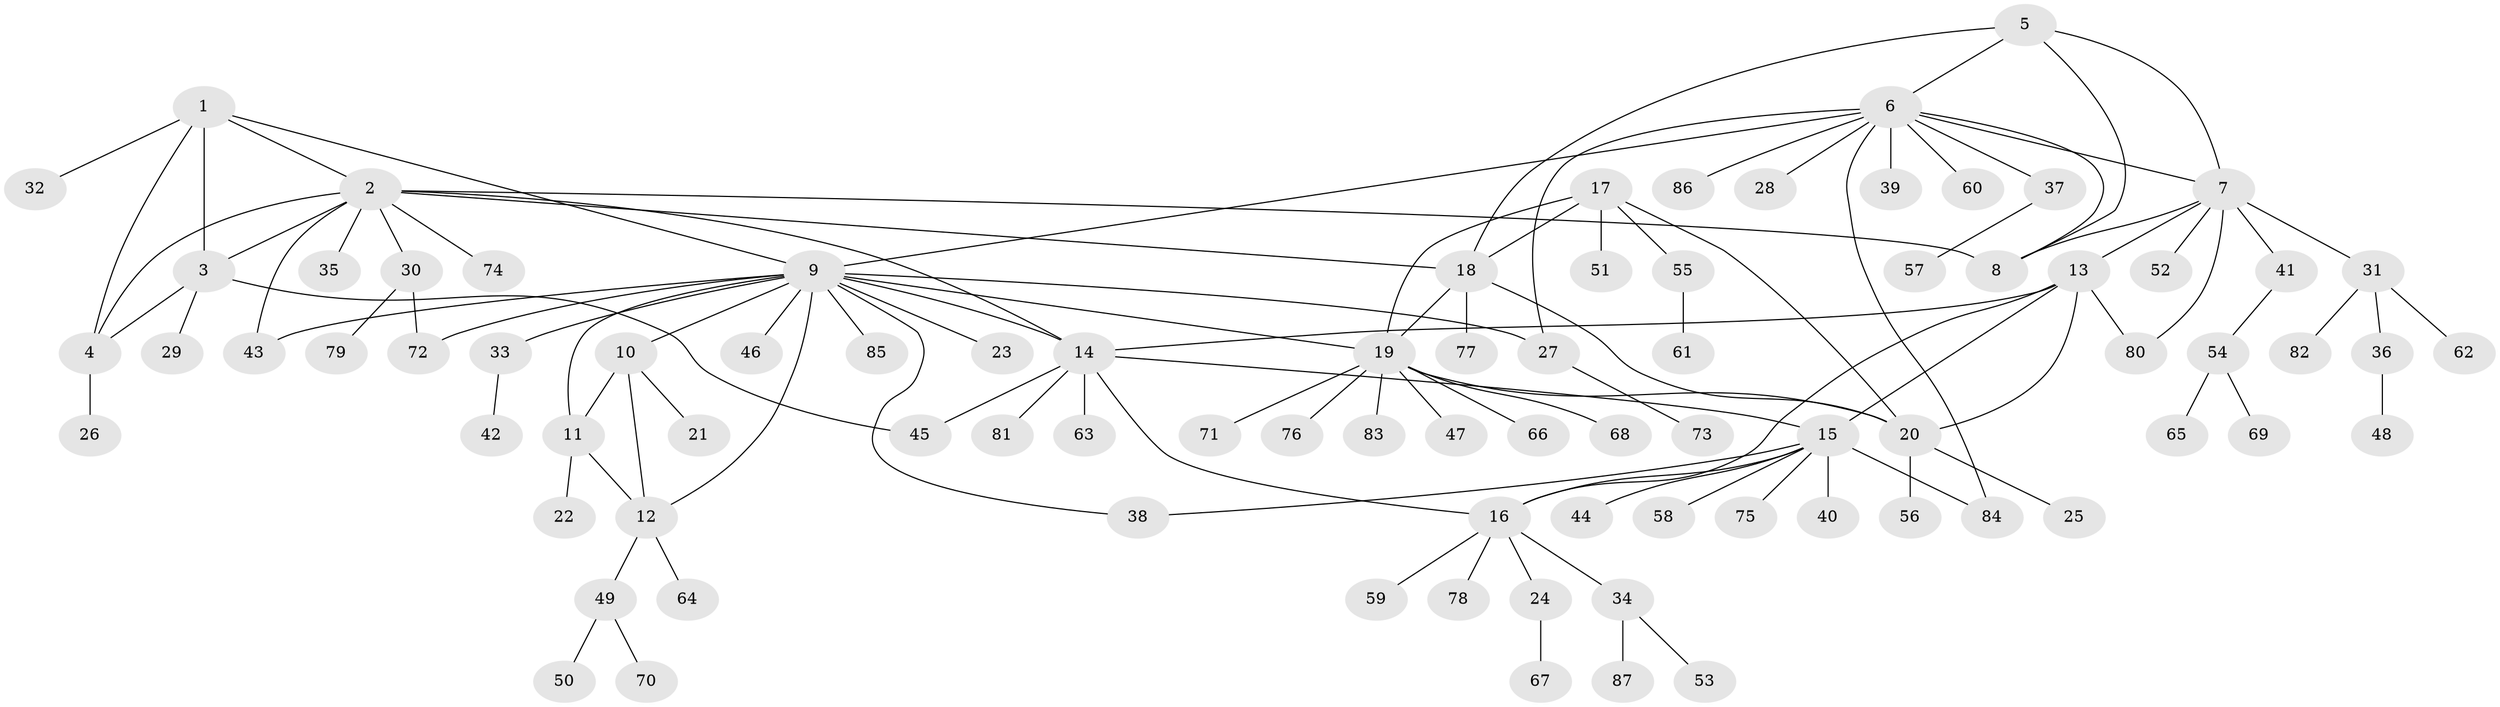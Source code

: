 // Generated by graph-tools (version 1.1) at 2025/37/03/09/25 02:37:16]
// undirected, 87 vertices, 114 edges
graph export_dot {
graph [start="1"]
  node [color=gray90,style=filled];
  1;
  2;
  3;
  4;
  5;
  6;
  7;
  8;
  9;
  10;
  11;
  12;
  13;
  14;
  15;
  16;
  17;
  18;
  19;
  20;
  21;
  22;
  23;
  24;
  25;
  26;
  27;
  28;
  29;
  30;
  31;
  32;
  33;
  34;
  35;
  36;
  37;
  38;
  39;
  40;
  41;
  42;
  43;
  44;
  45;
  46;
  47;
  48;
  49;
  50;
  51;
  52;
  53;
  54;
  55;
  56;
  57;
  58;
  59;
  60;
  61;
  62;
  63;
  64;
  65;
  66;
  67;
  68;
  69;
  70;
  71;
  72;
  73;
  74;
  75;
  76;
  77;
  78;
  79;
  80;
  81;
  82;
  83;
  84;
  85;
  86;
  87;
  1 -- 2;
  1 -- 3;
  1 -- 4;
  1 -- 9;
  1 -- 32;
  2 -- 3;
  2 -- 4;
  2 -- 8;
  2 -- 14;
  2 -- 18;
  2 -- 30;
  2 -- 35;
  2 -- 43;
  2 -- 74;
  3 -- 4;
  3 -- 29;
  3 -- 45;
  4 -- 26;
  5 -- 6;
  5 -- 7;
  5 -- 8;
  5 -- 18;
  6 -- 7;
  6 -- 8;
  6 -- 9;
  6 -- 27;
  6 -- 28;
  6 -- 37;
  6 -- 39;
  6 -- 60;
  6 -- 84;
  6 -- 86;
  7 -- 8;
  7 -- 13;
  7 -- 31;
  7 -- 41;
  7 -- 52;
  7 -- 80;
  9 -- 10;
  9 -- 11;
  9 -- 12;
  9 -- 14;
  9 -- 19;
  9 -- 23;
  9 -- 27;
  9 -- 33;
  9 -- 38;
  9 -- 43;
  9 -- 46;
  9 -- 72;
  9 -- 85;
  10 -- 11;
  10 -- 12;
  10 -- 21;
  11 -- 12;
  11 -- 22;
  12 -- 49;
  12 -- 64;
  13 -- 14;
  13 -- 15;
  13 -- 16;
  13 -- 20;
  13 -- 80;
  14 -- 15;
  14 -- 16;
  14 -- 45;
  14 -- 63;
  14 -- 81;
  15 -- 16;
  15 -- 38;
  15 -- 40;
  15 -- 44;
  15 -- 58;
  15 -- 75;
  15 -- 84;
  16 -- 24;
  16 -- 34;
  16 -- 59;
  16 -- 78;
  17 -- 18;
  17 -- 19;
  17 -- 20;
  17 -- 51;
  17 -- 55;
  18 -- 19;
  18 -- 20;
  18 -- 77;
  19 -- 20;
  19 -- 47;
  19 -- 66;
  19 -- 68;
  19 -- 71;
  19 -- 76;
  19 -- 83;
  20 -- 25;
  20 -- 56;
  24 -- 67;
  27 -- 73;
  30 -- 72;
  30 -- 79;
  31 -- 36;
  31 -- 62;
  31 -- 82;
  33 -- 42;
  34 -- 53;
  34 -- 87;
  36 -- 48;
  37 -- 57;
  41 -- 54;
  49 -- 50;
  49 -- 70;
  54 -- 65;
  54 -- 69;
  55 -- 61;
}
